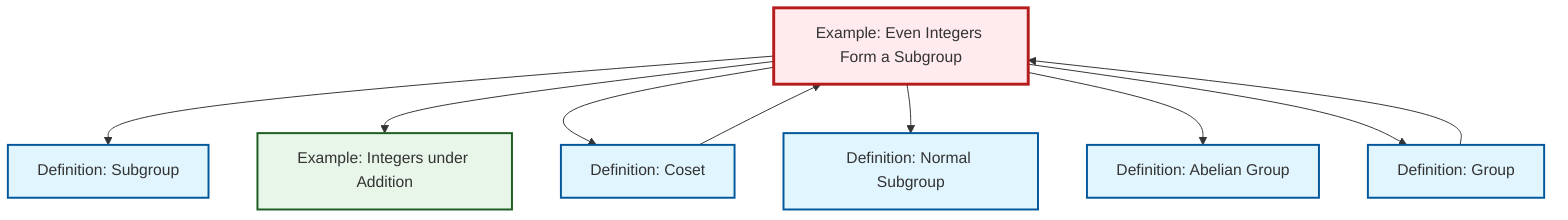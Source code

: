 graph TD
    classDef definition fill:#e1f5fe,stroke:#01579b,stroke-width:2px
    classDef theorem fill:#f3e5f5,stroke:#4a148c,stroke-width:2px
    classDef axiom fill:#fff3e0,stroke:#e65100,stroke-width:2px
    classDef example fill:#e8f5e9,stroke:#1b5e20,stroke-width:2px
    classDef current fill:#ffebee,stroke:#b71c1c,stroke-width:3px
    ex-even-integers-subgroup["Example: Even Integers Form a Subgroup"]:::example
    def-coset["Definition: Coset"]:::definition
    ex-integers-addition["Example: Integers under Addition"]:::example
    def-group["Definition: Group"]:::definition
    def-subgroup["Definition: Subgroup"]:::definition
    def-normal-subgroup["Definition: Normal Subgroup"]:::definition
    def-abelian-group["Definition: Abelian Group"]:::definition
    def-group --> ex-even-integers-subgroup
    def-coset --> ex-even-integers-subgroup
    ex-even-integers-subgroup --> def-subgroup
    ex-even-integers-subgroup --> ex-integers-addition
    ex-even-integers-subgroup --> def-coset
    ex-even-integers-subgroup --> def-normal-subgroup
    ex-even-integers-subgroup --> def-abelian-group
    ex-even-integers-subgroup --> def-group
    class ex-even-integers-subgroup current